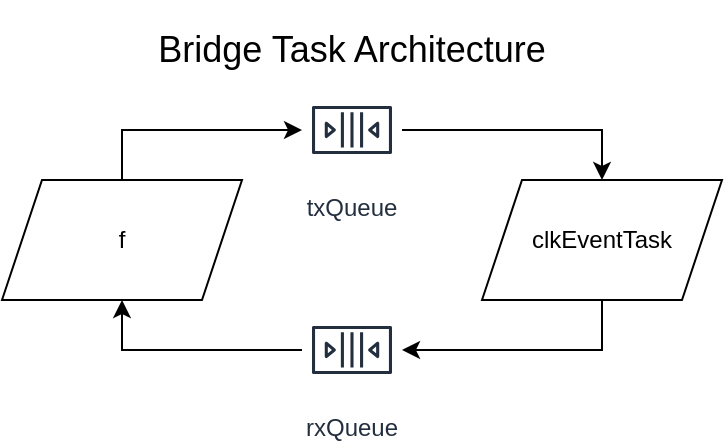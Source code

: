 <mxfile version="22.1.5" type="github">
  <diagram name="Page-1" id="sj20qpy9dUrBrJG6zrOo">
    <mxGraphModel dx="572" dy="324" grid="1" gridSize="10" guides="1" tooltips="1" connect="1" arrows="1" fold="1" page="1" pageScale="1" pageWidth="827" pageHeight="1169" math="0" shadow="0">
      <root>
        <mxCell id="0" />
        <mxCell id="1" parent="0" />
        <mxCell id="8OPEm1P3YLut7ZHr5c5U-1" value="f" style="shape=parallelogram;perimeter=parallelogramPerimeter;whiteSpace=wrap;html=1;fixedSize=1;" parent="1" vertex="1">
          <mxGeometry x="280" y="280" width="120" height="60" as="geometry" />
        </mxCell>
        <mxCell id="8OPEm1P3YLut7ZHr5c5U-2" value="clkEventTask" style="shape=parallelogram;perimeter=parallelogramPerimeter;whiteSpace=wrap;html=1;fixedSize=1;" parent="1" vertex="1">
          <mxGeometry x="520" y="280" width="120" height="60" as="geometry" />
        </mxCell>
        <mxCell id="8OPEm1P3YLut7ZHr5c5U-15" style="edgeStyle=orthogonalEdgeStyle;rounded=0;orthogonalLoop=1;jettySize=auto;html=1;exitX=1;exitY=0.5;exitDx=0;exitDy=0;exitPerimeter=0;entryX=0.5;entryY=0;entryDx=0;entryDy=0;" parent="1" source="8OPEm1P3YLut7ZHr5c5U-12" target="8OPEm1P3YLut7ZHr5c5U-2" edge="1">
          <mxGeometry relative="1" as="geometry" />
        </mxCell>
        <mxCell id="8OPEm1P3YLut7ZHr5c5U-12" value="txQueue" style="sketch=0;outlineConnect=0;fontColor=#232F3E;gradientColor=none;strokeColor=#232F3E;fillColor=#ffffff;dashed=0;verticalLabelPosition=bottom;verticalAlign=top;align=center;fontSize=12;fontStyle=0;aspect=fixed;shape=mxgraph.aws4.resourceIcon;resIcon=mxgraph.aws4.queue;points=[[0,0.5,0,0,0],[1,0.5,0,0,0]];" parent="1" vertex="1">
          <mxGeometry x="430" y="230" width="50" height="50" as="geometry" />
        </mxCell>
        <mxCell id="8OPEm1P3YLut7ZHr5c5U-16" style="edgeStyle=orthogonalEdgeStyle;rounded=0;orthogonalLoop=1;jettySize=auto;html=1;exitX=0.5;exitY=0;exitDx=0;exitDy=0;entryX=0;entryY=0.5;entryDx=0;entryDy=0;entryPerimeter=0;" parent="1" source="8OPEm1P3YLut7ZHr5c5U-1" target="8OPEm1P3YLut7ZHr5c5U-12" edge="1">
          <mxGeometry relative="1" as="geometry" />
        </mxCell>
        <mxCell id="8OPEm1P3YLut7ZHr5c5U-19" style="edgeStyle=orthogonalEdgeStyle;rounded=0;orthogonalLoop=1;jettySize=auto;html=1;exitX=0;exitY=0.5;exitDx=0;exitDy=0;exitPerimeter=0;entryX=0.5;entryY=1;entryDx=0;entryDy=0;" parent="1" source="8OPEm1P3YLut7ZHr5c5U-17" target="8OPEm1P3YLut7ZHr5c5U-1" edge="1">
          <mxGeometry relative="1" as="geometry" />
        </mxCell>
        <mxCell id="8OPEm1P3YLut7ZHr5c5U-17" value="rxQueue" style="sketch=0;outlineConnect=0;fontColor=#232F3E;gradientColor=none;strokeColor=#232F3E;fillColor=#ffffff;dashed=0;verticalLabelPosition=bottom;verticalAlign=top;align=center;fontSize=12;fontStyle=0;aspect=fixed;shape=mxgraph.aws4.resourceIcon;resIcon=mxgraph.aws4.queue;points=[[0,0.5,0,0,0],[1,0.5,0,0,0]];" parent="1" vertex="1">
          <mxGeometry x="430" y="340" width="50" height="50" as="geometry" />
        </mxCell>
        <mxCell id="8OPEm1P3YLut7ZHr5c5U-18" style="edgeStyle=orthogonalEdgeStyle;rounded=0;orthogonalLoop=1;jettySize=auto;html=1;exitX=0.5;exitY=1;exitDx=0;exitDy=0;entryX=1;entryY=0.5;entryDx=0;entryDy=0;entryPerimeter=0;" parent="1" source="8OPEm1P3YLut7ZHr5c5U-2" target="8OPEm1P3YLut7ZHr5c5U-17" edge="1">
          <mxGeometry relative="1" as="geometry" />
        </mxCell>
        <mxCell id="EMjOP5LA-NuIFTN0rvuB-1" value="&lt;font style=&quot;font-size: 18px;&quot;&gt;Bridge Task Architecture&lt;/font&gt;" style="text;html=1;strokeColor=none;fillColor=none;align=center;verticalAlign=middle;whiteSpace=wrap;rounded=0;" vertex="1" parent="1">
          <mxGeometry x="350" y="190" width="210" height="50" as="geometry" />
        </mxCell>
      </root>
    </mxGraphModel>
  </diagram>
</mxfile>
